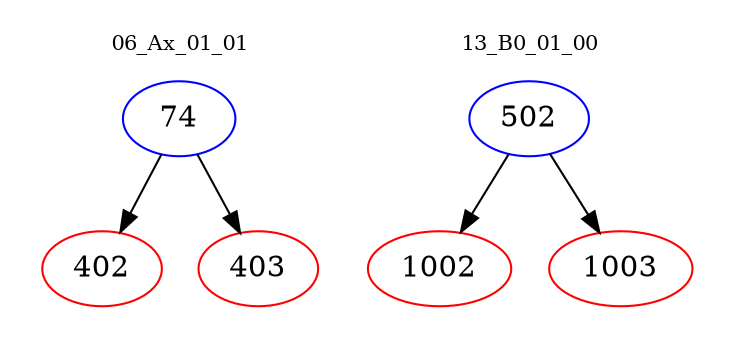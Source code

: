 digraph{
subgraph cluster_0 {
color = white
label = "06_Ax_01_01";
fontsize=10;
T0_74 [label="74", color="blue"]
T0_74 -> T0_402 [color="black"]
T0_402 [label="402", color="red"]
T0_74 -> T0_403 [color="black"]
T0_403 [label="403", color="red"]
}
subgraph cluster_1 {
color = white
label = "13_B0_01_00";
fontsize=10;
T1_502 [label="502", color="blue"]
T1_502 -> T1_1002 [color="black"]
T1_1002 [label="1002", color="red"]
T1_502 -> T1_1003 [color="black"]
T1_1003 [label="1003", color="red"]
}
}
